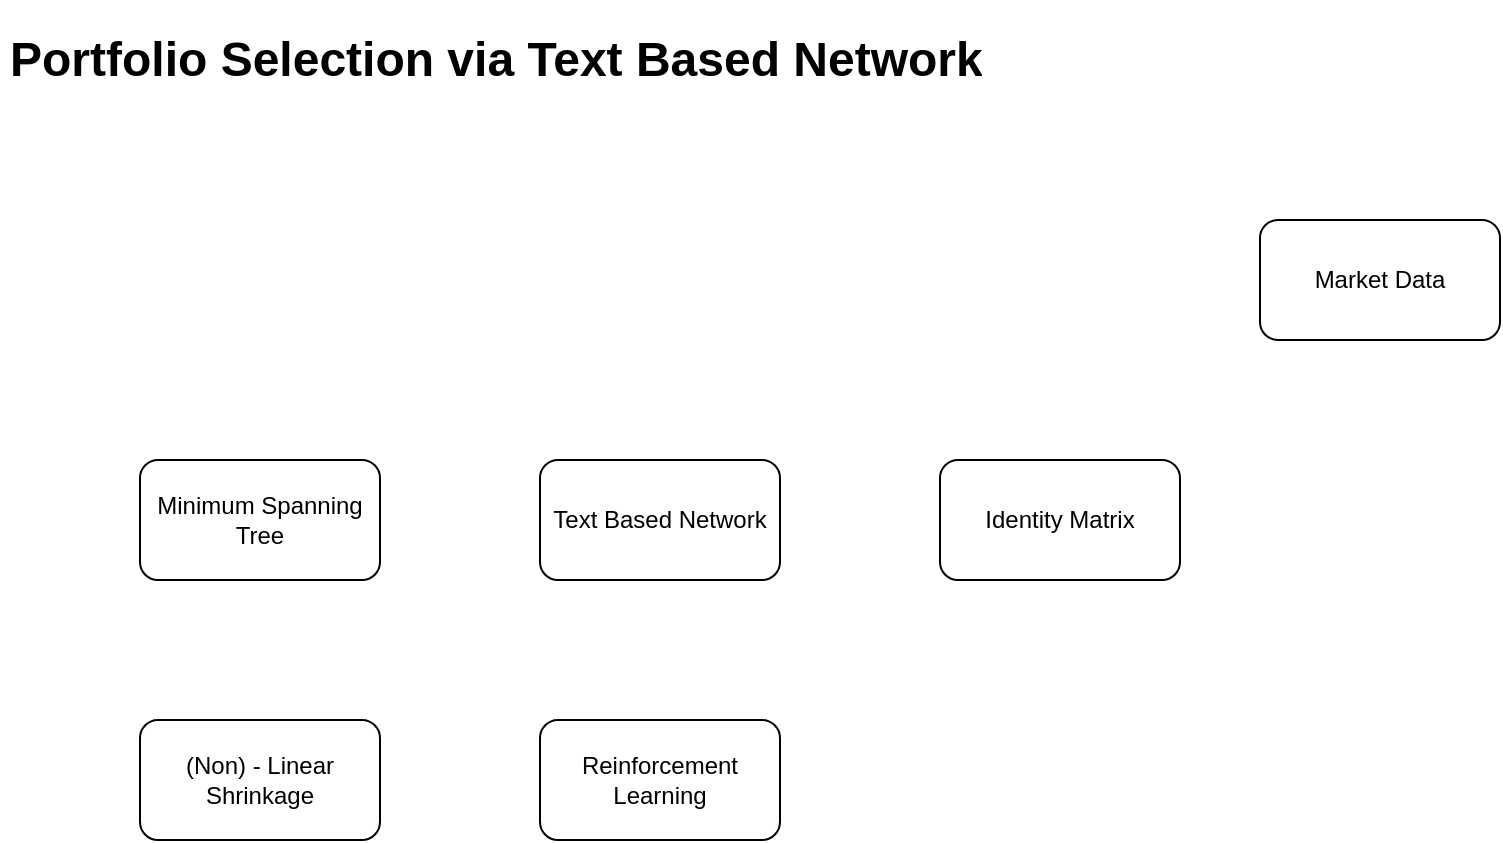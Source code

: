 <mxfile>
    <diagram id="nwy5YM8B29_RU_dYHl0q" name="Page-1">
        <mxGraphModel dx="926" dy="729" grid="1" gridSize="10" guides="1" tooltips="1" connect="1" arrows="1" fold="1" page="1" pageScale="1" pageWidth="850" pageHeight="1100" math="0" shadow="0">
            <root>
                <mxCell id="0"/>
                <mxCell id="1" parent="0"/>
                <mxCell id="2" value="Text Based Network" style="whiteSpace=wrap;html=1;rounded=1;" parent="1" vertex="1">
                    <mxGeometry x="330" y="250" width="120" height="60" as="geometry"/>
                </mxCell>
                <mxCell id="3" value="&lt;h1&gt;Portfolio Selection via Text Based Network&lt;/h1&gt;" style="text;html=1;strokeColor=none;fillColor=none;spacing=5;spacingTop=-20;whiteSpace=wrap;overflow=hidden;rounded=1;" parent="1" vertex="1">
                    <mxGeometry x="60" y="30" width="690" height="120" as="geometry"/>
                </mxCell>
                <mxCell id="4" value="Market Data" style="whiteSpace=wrap;html=1;rounded=1;" parent="1" vertex="1">
                    <mxGeometry x="690" y="130" width="120" height="60" as="geometry"/>
                </mxCell>
                <mxCell id="5" value="(Non) - Linear Shrinkage" style="whiteSpace=wrap;html=1;rounded=1;" parent="1" vertex="1">
                    <mxGeometry x="130" y="380" width="120" height="60" as="geometry"/>
                </mxCell>
                <mxCell id="6" value="Minimum Spanning Tree" style="whiteSpace=wrap;html=1;rounded=1;" parent="1" vertex="1">
                    <mxGeometry x="130" y="250" width="120" height="60" as="geometry"/>
                </mxCell>
                <mxCell id="7" value="Reinforcement Learning" style="whiteSpace=wrap;html=1;rounded=1;" parent="1" vertex="1">
                    <mxGeometry x="330" y="380" width="120" height="60" as="geometry"/>
                </mxCell>
                <mxCell id="9" value="Identity Matrix" style="whiteSpace=wrap;html=1;rounded=1;" parent="1" vertex="1">
                    <mxGeometry x="530" y="250" width="120" height="60" as="geometry"/>
                </mxCell>
            </root>
        </mxGraphModel>
    </diagram>
</mxfile>